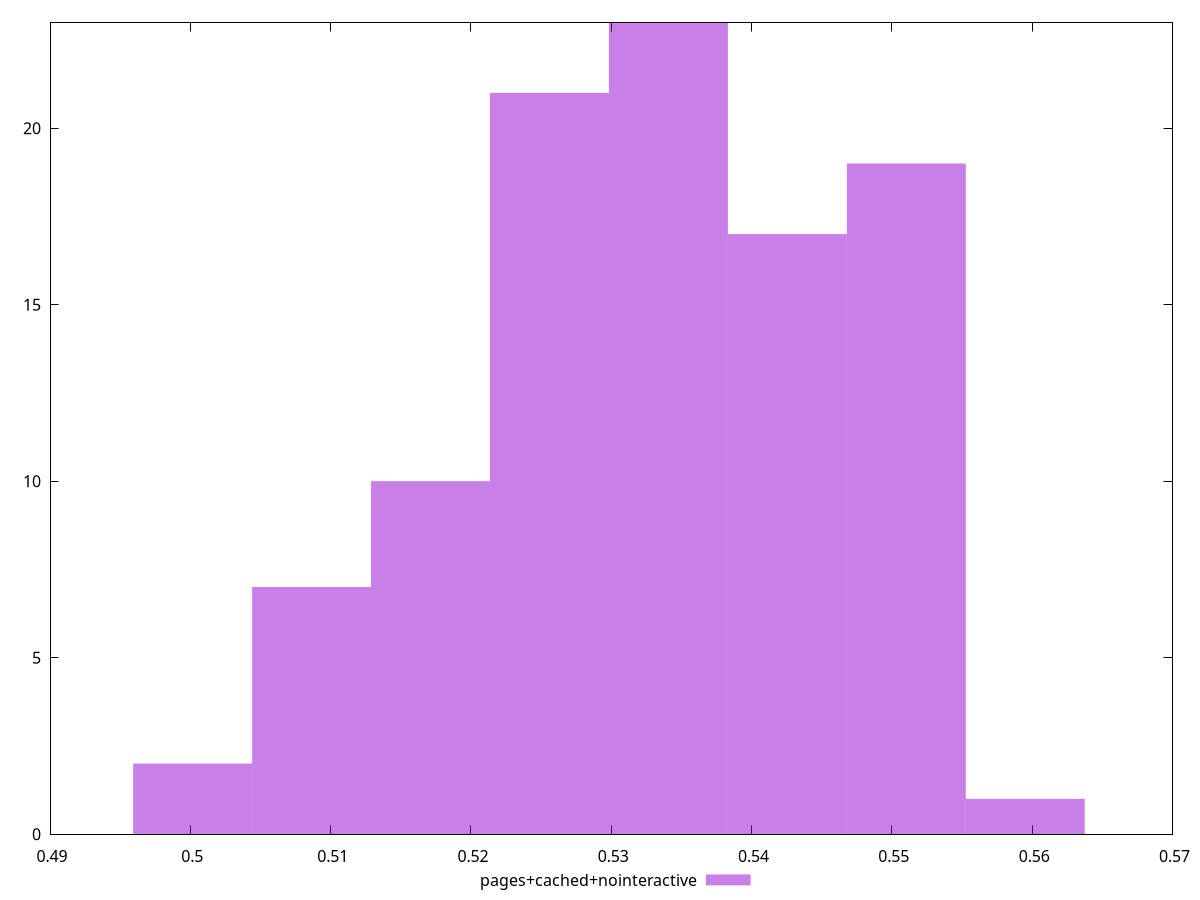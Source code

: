 $_pagesCachedNointeractive <<EOF
0.5425515202289735 17
0.5340741527253957 23
0.5255967852218181 21
0.5171194177182403 10
0.5001646827110849 2
0.5086420502146626 7
0.5510288877325512 19
0.5595062552361288 1
EOF
set key outside below
set terminal pngcairo
set output "report_00004_2020-11-02T20-21-41.718Z/performance_score/pages+cached+nointeractive//hist.png"
set yrange [0:23]
set boxwidth 0.00847736750357771
set style fill transparent solid 0.5 noborder
plot $_pagesCachedNointeractive title "pages+cached+nointeractive" with boxes ,